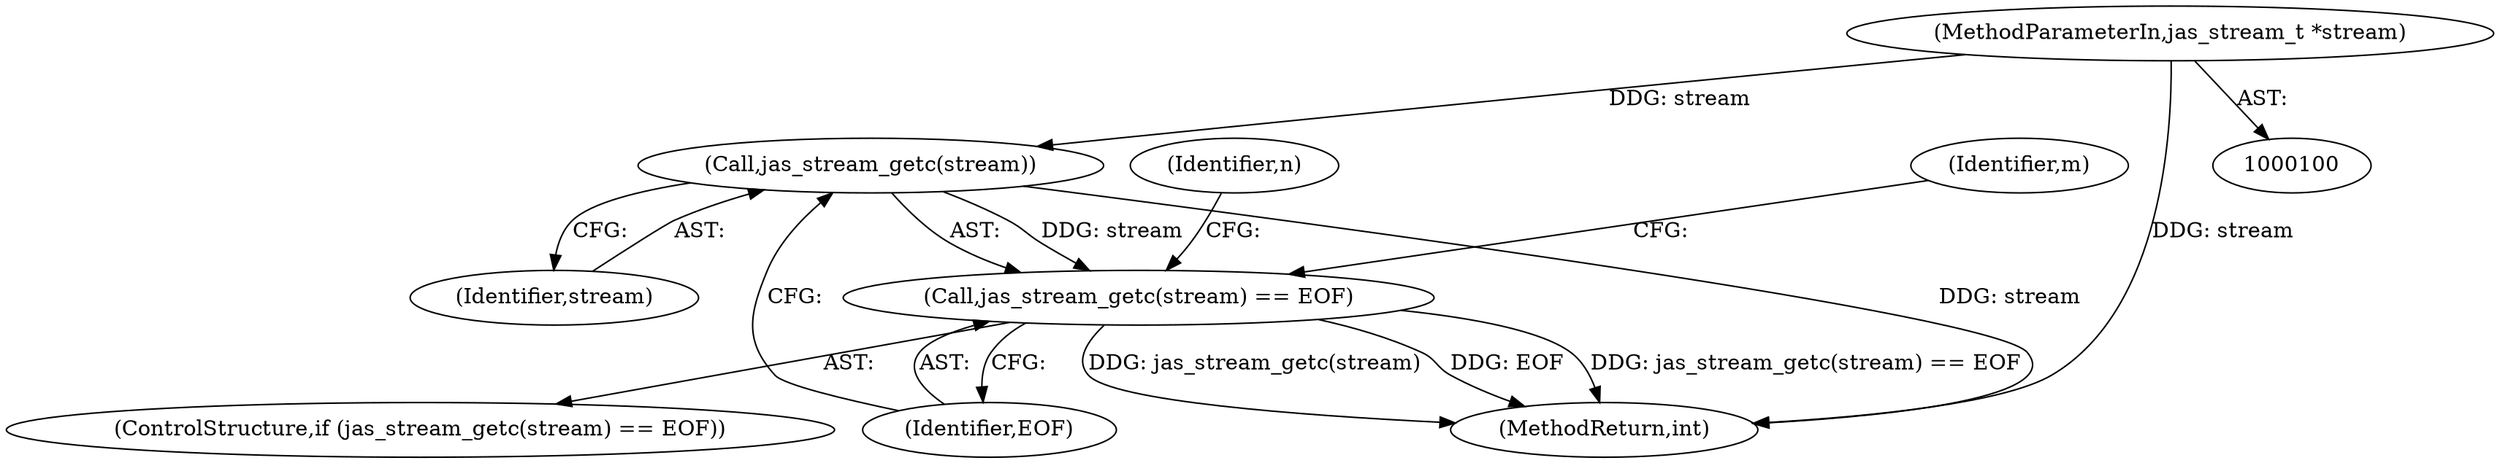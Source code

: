 digraph "0_jasper_634ce8e8a5accc0fa05dd2c20d42b4749d4b2735_0@pointer" {
"1000101" [label="(MethodParameterIn,jas_stream_t *stream)"];
"1000127" [label="(Call,jas_stream_getc(stream))"];
"1000126" [label="(Call,jas_stream_getc(stream) == EOF)"];
"1000128" [label="(Identifier,stream)"];
"1000125" [label="(ControlStructure,if (jas_stream_getc(stream) == EOF))"];
"1000101" [label="(MethodParameterIn,jas_stream_t *stream)"];
"1000123" [label="(Identifier,m)"];
"1000133" [label="(Identifier,n)"];
"1000126" [label="(Call,jas_stream_getc(stream) == EOF)"];
"1000137" [label="(MethodReturn,int)"];
"1000129" [label="(Identifier,EOF)"];
"1000127" [label="(Call,jas_stream_getc(stream))"];
"1000101" -> "1000100"  [label="AST: "];
"1000101" -> "1000137"  [label="DDG: stream"];
"1000101" -> "1000127"  [label="DDG: stream"];
"1000127" -> "1000126"  [label="AST: "];
"1000127" -> "1000128"  [label="CFG: "];
"1000128" -> "1000127"  [label="AST: "];
"1000129" -> "1000127"  [label="CFG: "];
"1000127" -> "1000137"  [label="DDG: stream"];
"1000127" -> "1000126"  [label="DDG: stream"];
"1000126" -> "1000125"  [label="AST: "];
"1000126" -> "1000129"  [label="CFG: "];
"1000129" -> "1000126"  [label="AST: "];
"1000133" -> "1000126"  [label="CFG: "];
"1000123" -> "1000126"  [label="CFG: "];
"1000126" -> "1000137"  [label="DDG: jas_stream_getc(stream) == EOF"];
"1000126" -> "1000137"  [label="DDG: jas_stream_getc(stream)"];
"1000126" -> "1000137"  [label="DDG: EOF"];
}
